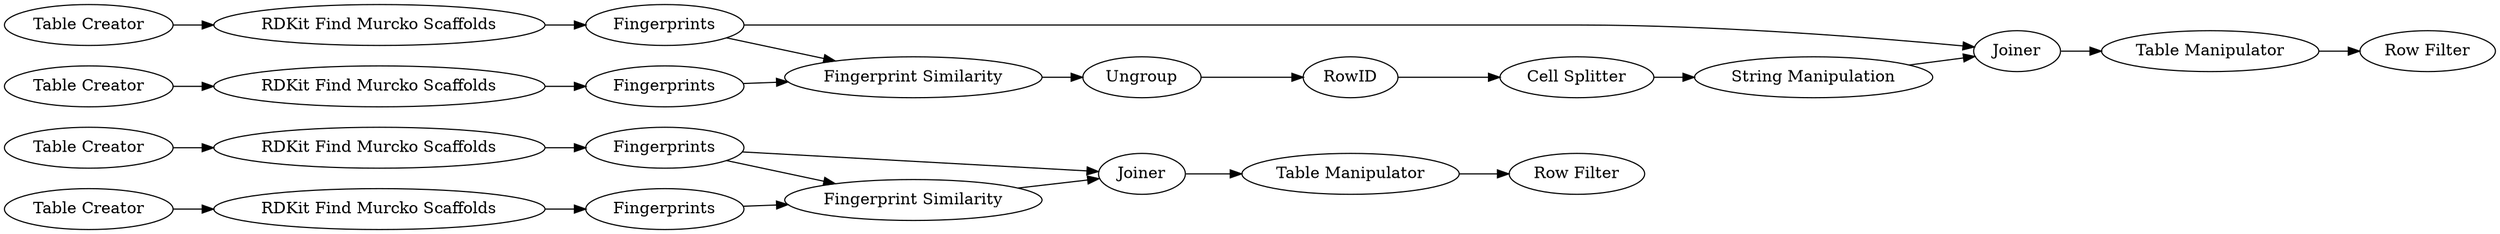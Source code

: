 digraph {
	"-7799736151770212486_19" [label="Fingerprint Similarity"]
	"-7799736151770212486_5" [label="Fingerprint Similarity"]
	"-7799736151770212486_25" [label=Joiner]
	"-7799736151770212486_15" [label="Table Creator"]
	"-7799736151770212486_16" [label="Table Creator"]
	"-7799736151770212486_32" [label="Table Manipulator"]
	"-7799736151770212486_9" [label=RowID]
	"-7799736151770212486_14" [label="Row Filter"]
	"-7799736151770212486_13" [label=Joiner]
	"-7799736151770212486_28" [label="RDKit Find Murcko Scaffolds"]
	"-7799736151770212486_6" [label=Ungroup]
	"-7799736151770212486_26" [label="Row Filter"]
	"-7799736151770212486_17" [label=Fingerprints]
	"-7799736151770212486_4" [label=Fingerprints]
	"-7799736151770212486_29" [label="RDKit Find Murcko Scaffolds"]
	"-7799736151770212486_18" [label=Fingerprints]
	"-7799736151770212486_3" [label=Fingerprints]
	"-7799736151770212486_10" [label="String Manipulation"]
	"-7799736151770212486_31" [label="RDKit Find Murcko Scaffolds"]
	"-7799736151770212486_1" [label="Table Creator"]
	"-7799736151770212486_2" [label="Table Creator"]
	"-7799736151770212486_12" [label="Table Manipulator"]
	"-7799736151770212486_11" [label="Cell Splitter"]
	"-7799736151770212486_30" [label="RDKit Find Murcko Scaffolds"]
	"-7799736151770212486_3" -> "-7799736151770212486_5"
	"-7799736151770212486_17" -> "-7799736151770212486_19"
	"-7799736151770212486_18" -> "-7799736151770212486_19"
	"-7799736151770212486_1" -> "-7799736151770212486_30"
	"-7799736151770212486_2" -> "-7799736151770212486_31"
	"-7799736151770212486_13" -> "-7799736151770212486_12"
	"-7799736151770212486_29" -> "-7799736151770212486_18"
	"-7799736151770212486_15" -> "-7799736151770212486_28"
	"-7799736151770212486_9" -> "-7799736151770212486_11"
	"-7799736151770212486_31" -> "-7799736151770212486_4"
	"-7799736151770212486_16" -> "-7799736151770212486_29"
	"-7799736151770212486_32" -> "-7799736151770212486_26"
	"-7799736151770212486_10" -> "-7799736151770212486_13"
	"-7799736151770212486_4" -> "-7799736151770212486_5"
	"-7799736151770212486_19" -> "-7799736151770212486_25"
	"-7799736151770212486_25" -> "-7799736151770212486_32"
	"-7799736151770212486_5" -> "-7799736151770212486_6"
	"-7799736151770212486_12" -> "-7799736151770212486_14"
	"-7799736151770212486_4" -> "-7799736151770212486_13"
	"-7799736151770212486_18" -> "-7799736151770212486_25"
	"-7799736151770212486_11" -> "-7799736151770212486_10"
	"-7799736151770212486_6" -> "-7799736151770212486_9"
	"-7799736151770212486_30" -> "-7799736151770212486_3"
	"-7799736151770212486_28" -> "-7799736151770212486_17"
	rankdir=LR
}
